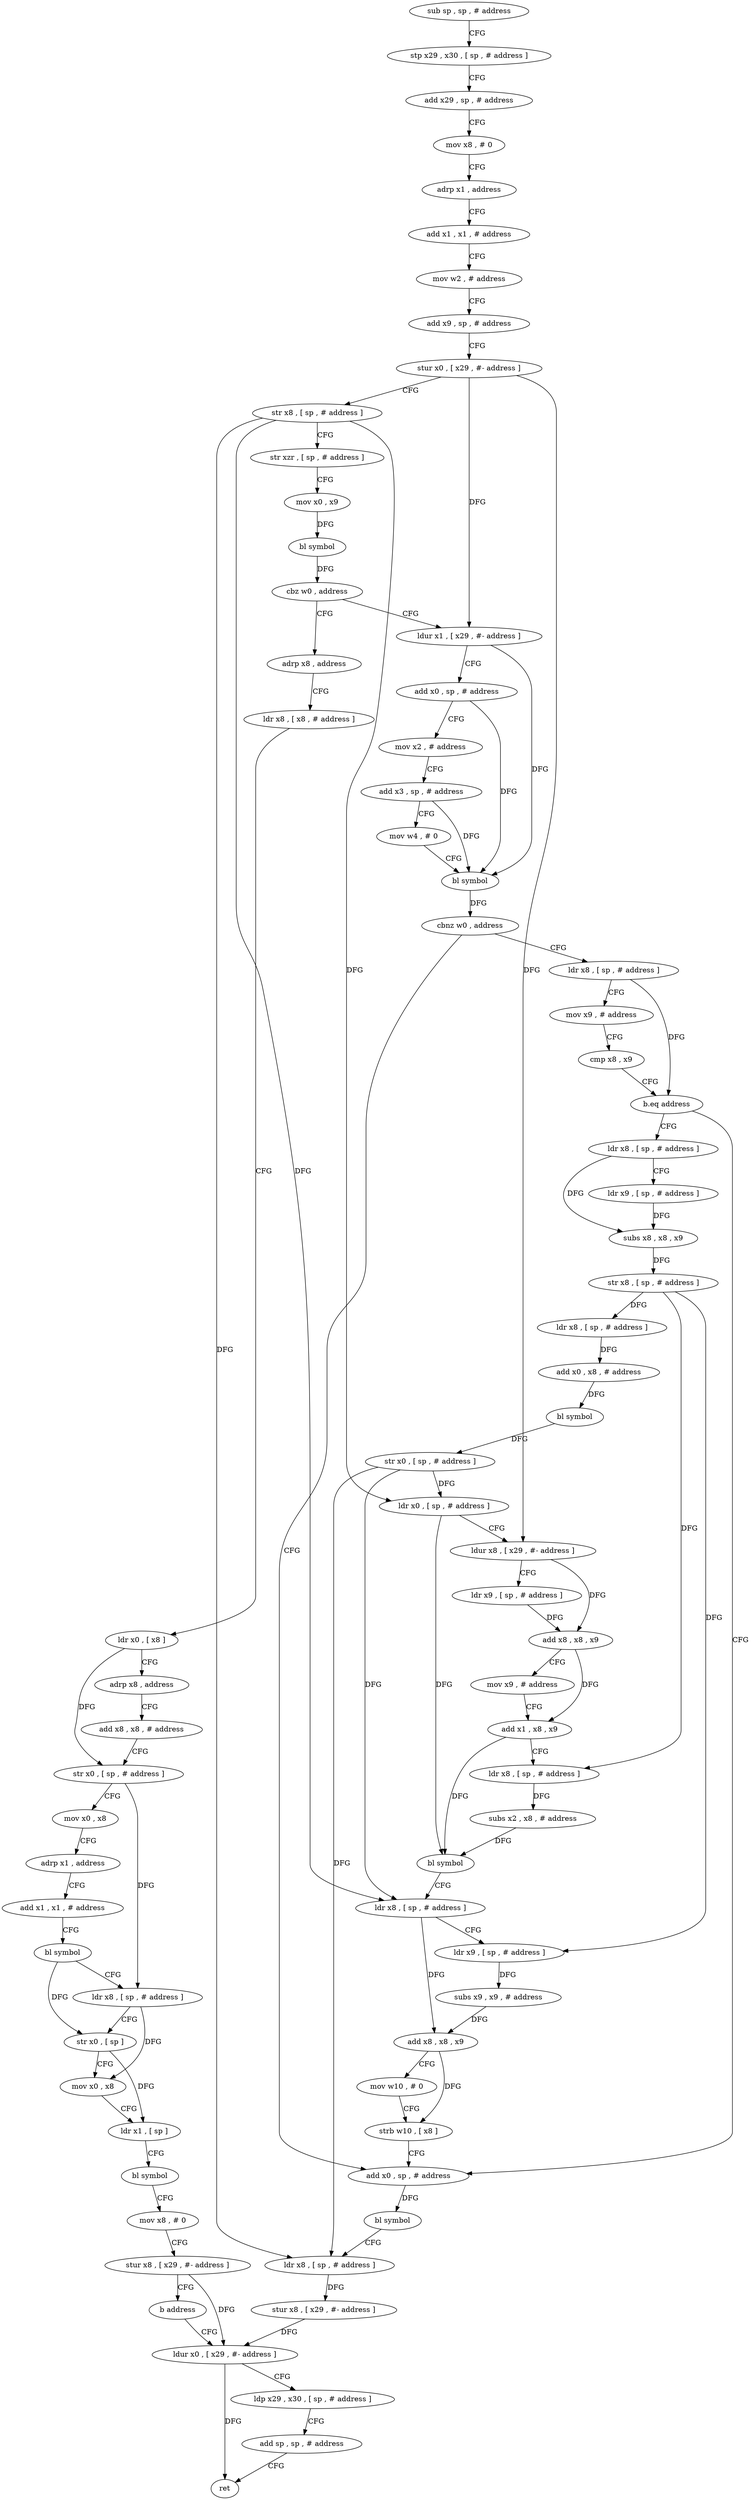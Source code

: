 digraph "func" {
"75804" [label = "sub sp , sp , # address" ]
"75808" [label = "stp x29 , x30 , [ sp , # address ]" ]
"75812" [label = "add x29 , sp , # address" ]
"75816" [label = "mov x8 , # 0" ]
"75820" [label = "adrp x1 , address" ]
"75824" [label = "add x1 , x1 , # address" ]
"75828" [label = "mov w2 , # address" ]
"75832" [label = "add x9 , sp , # address" ]
"75836" [label = "stur x0 , [ x29 , #- address ]" ]
"75840" [label = "str x8 , [ sp , # address ]" ]
"75844" [label = "str xzr , [ sp , # address ]" ]
"75848" [label = "mov x0 , x9" ]
"75852" [label = "bl symbol" ]
"75856" [label = "cbz w0 , address" ]
"75932" [label = "ldur x1 , [ x29 , #- address ]" ]
"75860" [label = "adrp x8 , address" ]
"75936" [label = "add x0 , sp , # address" ]
"75940" [label = "mov x2 , # address" ]
"75944" [label = "add x3 , sp , # address" ]
"75948" [label = "mov w4 , # 0" ]
"75952" [label = "bl symbol" ]
"75956" [label = "cbnz w0 , address" ]
"76068" [label = "add x0 , sp , # address" ]
"75960" [label = "ldr x8 , [ sp , # address ]" ]
"75864" [label = "ldr x8 , [ x8 , # address ]" ]
"75868" [label = "ldr x0 , [ x8 ]" ]
"75872" [label = "adrp x8 , address" ]
"75876" [label = "add x8 , x8 , # address" ]
"75880" [label = "str x0 , [ sp , # address ]" ]
"75884" [label = "mov x0 , x8" ]
"75888" [label = "adrp x1 , address" ]
"75892" [label = "add x1 , x1 , # address" ]
"75896" [label = "bl symbol" ]
"75900" [label = "ldr x8 , [ sp , # address ]" ]
"75904" [label = "str x0 , [ sp ]" ]
"75908" [label = "mov x0 , x8" ]
"75912" [label = "ldr x1 , [ sp ]" ]
"75916" [label = "bl symbol" ]
"75920" [label = "mov x8 , # 0" ]
"75924" [label = "stur x8 , [ x29 , #- address ]" ]
"75928" [label = "b address" ]
"76084" [label = "ldur x0 , [ x29 , #- address ]" ]
"76072" [label = "bl symbol" ]
"76076" [label = "ldr x8 , [ sp , # address ]" ]
"76080" [label = "stur x8 , [ x29 , #- address ]" ]
"75964" [label = "mov x9 , # address" ]
"75968" [label = "cmp x8 , x9" ]
"75972" [label = "b.eq address" ]
"75976" [label = "ldr x8 , [ sp , # address ]" ]
"76088" [label = "ldp x29 , x30 , [ sp , # address ]" ]
"76092" [label = "add sp , sp , # address" ]
"76096" [label = "ret" ]
"75980" [label = "ldr x9 , [ sp , # address ]" ]
"75984" [label = "subs x8 , x8 , x9" ]
"75988" [label = "str x8 , [ sp , # address ]" ]
"75992" [label = "ldr x8 , [ sp , # address ]" ]
"75996" [label = "add x0 , x8 , # address" ]
"76000" [label = "bl symbol" ]
"76004" [label = "str x0 , [ sp , # address ]" ]
"76008" [label = "ldr x0 , [ sp , # address ]" ]
"76012" [label = "ldur x8 , [ x29 , #- address ]" ]
"76016" [label = "ldr x9 , [ sp , # address ]" ]
"76020" [label = "add x8 , x8 , x9" ]
"76024" [label = "mov x9 , # address" ]
"76028" [label = "add x1 , x8 , x9" ]
"76032" [label = "ldr x8 , [ sp , # address ]" ]
"76036" [label = "subs x2 , x8 , # address" ]
"76040" [label = "bl symbol" ]
"76044" [label = "ldr x8 , [ sp , # address ]" ]
"76048" [label = "ldr x9 , [ sp , # address ]" ]
"76052" [label = "subs x9 , x9 , # address" ]
"76056" [label = "add x8 , x8 , x9" ]
"76060" [label = "mov w10 , # 0" ]
"76064" [label = "strb w10 , [ x8 ]" ]
"75804" -> "75808" [ label = "CFG" ]
"75808" -> "75812" [ label = "CFG" ]
"75812" -> "75816" [ label = "CFG" ]
"75816" -> "75820" [ label = "CFG" ]
"75820" -> "75824" [ label = "CFG" ]
"75824" -> "75828" [ label = "CFG" ]
"75828" -> "75832" [ label = "CFG" ]
"75832" -> "75836" [ label = "CFG" ]
"75836" -> "75840" [ label = "CFG" ]
"75836" -> "75932" [ label = "DFG" ]
"75836" -> "76012" [ label = "DFG" ]
"75840" -> "75844" [ label = "CFG" ]
"75840" -> "76076" [ label = "DFG" ]
"75840" -> "76008" [ label = "DFG" ]
"75840" -> "76044" [ label = "DFG" ]
"75844" -> "75848" [ label = "CFG" ]
"75848" -> "75852" [ label = "DFG" ]
"75852" -> "75856" [ label = "DFG" ]
"75856" -> "75932" [ label = "CFG" ]
"75856" -> "75860" [ label = "CFG" ]
"75932" -> "75936" [ label = "CFG" ]
"75932" -> "75952" [ label = "DFG" ]
"75860" -> "75864" [ label = "CFG" ]
"75936" -> "75940" [ label = "CFG" ]
"75936" -> "75952" [ label = "DFG" ]
"75940" -> "75944" [ label = "CFG" ]
"75944" -> "75948" [ label = "CFG" ]
"75944" -> "75952" [ label = "DFG" ]
"75948" -> "75952" [ label = "CFG" ]
"75952" -> "75956" [ label = "DFG" ]
"75956" -> "76068" [ label = "CFG" ]
"75956" -> "75960" [ label = "CFG" ]
"76068" -> "76072" [ label = "DFG" ]
"75960" -> "75964" [ label = "CFG" ]
"75960" -> "75972" [ label = "DFG" ]
"75864" -> "75868" [ label = "CFG" ]
"75868" -> "75872" [ label = "CFG" ]
"75868" -> "75880" [ label = "DFG" ]
"75872" -> "75876" [ label = "CFG" ]
"75876" -> "75880" [ label = "CFG" ]
"75880" -> "75884" [ label = "CFG" ]
"75880" -> "75900" [ label = "DFG" ]
"75884" -> "75888" [ label = "CFG" ]
"75888" -> "75892" [ label = "CFG" ]
"75892" -> "75896" [ label = "CFG" ]
"75896" -> "75900" [ label = "CFG" ]
"75896" -> "75904" [ label = "DFG" ]
"75900" -> "75904" [ label = "CFG" ]
"75900" -> "75908" [ label = "DFG" ]
"75904" -> "75908" [ label = "CFG" ]
"75904" -> "75912" [ label = "DFG" ]
"75908" -> "75912" [ label = "CFG" ]
"75912" -> "75916" [ label = "CFG" ]
"75916" -> "75920" [ label = "CFG" ]
"75920" -> "75924" [ label = "CFG" ]
"75924" -> "75928" [ label = "CFG" ]
"75924" -> "76084" [ label = "DFG" ]
"75928" -> "76084" [ label = "CFG" ]
"76084" -> "76088" [ label = "CFG" ]
"76084" -> "76096" [ label = "DFG" ]
"76072" -> "76076" [ label = "CFG" ]
"76076" -> "76080" [ label = "DFG" ]
"76080" -> "76084" [ label = "DFG" ]
"75964" -> "75968" [ label = "CFG" ]
"75968" -> "75972" [ label = "CFG" ]
"75972" -> "76068" [ label = "CFG" ]
"75972" -> "75976" [ label = "CFG" ]
"75976" -> "75980" [ label = "CFG" ]
"75976" -> "75984" [ label = "DFG" ]
"76088" -> "76092" [ label = "CFG" ]
"76092" -> "76096" [ label = "CFG" ]
"75980" -> "75984" [ label = "DFG" ]
"75984" -> "75988" [ label = "DFG" ]
"75988" -> "75992" [ label = "DFG" ]
"75988" -> "76032" [ label = "DFG" ]
"75988" -> "76048" [ label = "DFG" ]
"75992" -> "75996" [ label = "DFG" ]
"75996" -> "76000" [ label = "DFG" ]
"76000" -> "76004" [ label = "DFG" ]
"76004" -> "76008" [ label = "DFG" ]
"76004" -> "76076" [ label = "DFG" ]
"76004" -> "76044" [ label = "DFG" ]
"76008" -> "76012" [ label = "CFG" ]
"76008" -> "76040" [ label = "DFG" ]
"76012" -> "76016" [ label = "CFG" ]
"76012" -> "76020" [ label = "DFG" ]
"76016" -> "76020" [ label = "DFG" ]
"76020" -> "76024" [ label = "CFG" ]
"76020" -> "76028" [ label = "DFG" ]
"76024" -> "76028" [ label = "CFG" ]
"76028" -> "76032" [ label = "CFG" ]
"76028" -> "76040" [ label = "DFG" ]
"76032" -> "76036" [ label = "DFG" ]
"76036" -> "76040" [ label = "DFG" ]
"76040" -> "76044" [ label = "CFG" ]
"76044" -> "76048" [ label = "CFG" ]
"76044" -> "76056" [ label = "DFG" ]
"76048" -> "76052" [ label = "DFG" ]
"76052" -> "76056" [ label = "DFG" ]
"76056" -> "76060" [ label = "CFG" ]
"76056" -> "76064" [ label = "DFG" ]
"76060" -> "76064" [ label = "CFG" ]
"76064" -> "76068" [ label = "CFG" ]
}
